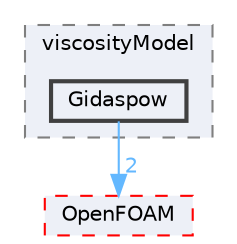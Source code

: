 digraph "src/phaseSystemModels/twoPhaseEuler/phaseCompressibleTurbulenceModels/kineticTheoryModels/viscosityModel/Gidaspow"
{
 // LATEX_PDF_SIZE
  bgcolor="transparent";
  edge [fontname=Helvetica,fontsize=10,labelfontname=Helvetica,labelfontsize=10];
  node [fontname=Helvetica,fontsize=10,shape=box,height=0.2,width=0.4];
  compound=true
  subgraph clusterdir_5644ccddc21f55bfbc9d7279fcb61981 {
    graph [ bgcolor="#edf0f7", pencolor="grey50", label="viscosityModel", fontname=Helvetica,fontsize=10 style="filled,dashed", URL="dir_5644ccddc21f55bfbc9d7279fcb61981.html",tooltip=""]
  dir_91a4b2610dcb0608f405d0cd6468e95b [label="Gidaspow", fillcolor="#edf0f7", color="grey25", style="filled,bold", URL="dir_91a4b2610dcb0608f405d0cd6468e95b.html",tooltip=""];
  }
  dir_c5473ff19b20e6ec4dfe5c310b3778a8 [label="OpenFOAM", fillcolor="#edf0f7", color="red", style="filled,dashed", URL="dir_c5473ff19b20e6ec4dfe5c310b3778a8.html",tooltip=""];
  dir_91a4b2610dcb0608f405d0cd6468e95b->dir_c5473ff19b20e6ec4dfe5c310b3778a8 [headlabel="2", labeldistance=1.5 headhref="dir_001638_002695.html" href="dir_001638_002695.html" color="steelblue1" fontcolor="steelblue1"];
}
